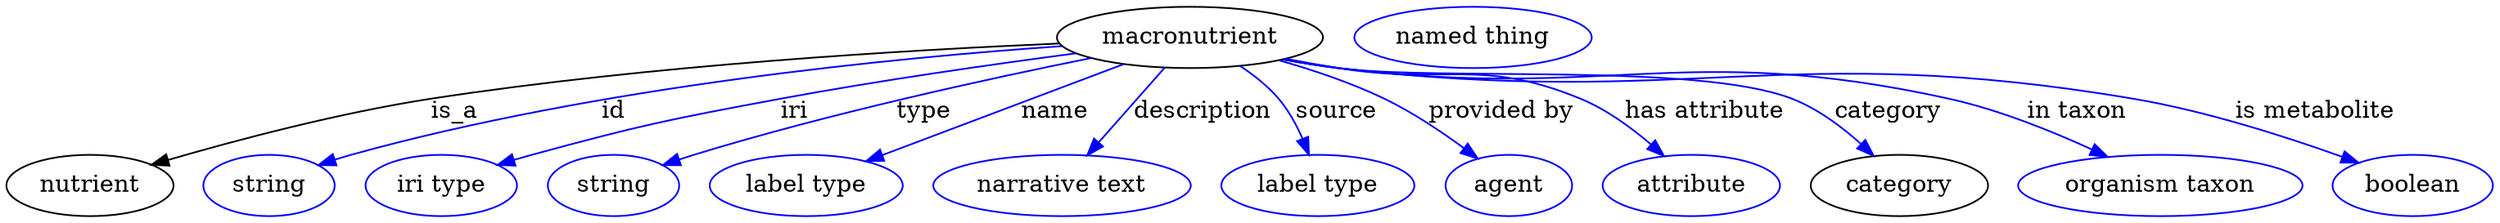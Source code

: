digraph {
	graph [bb="0,0,1457.5,123"];
	node [label="\N"];
	macronutrient	 [height=0.5,
		label=macronutrient,
		pos="693.75,105",
		width=2.1665];
	nutrient	 [height=0.5,
		pos="48.746,18",
		width=1.354];
	macronutrient -> nutrient	 [label=is_a,
		lp="262.75,61.5",
		pos="e,85.758,29.925 616.56,102.21 527.5,98.2 376.84,88.953 248.75,69 184.72,59.027 169.28,52.947 106.75,36 103.12,35.018 99.387,33.962 \
95.639,32.87"];
	id	 [color=blue,
		height=0.5,
		label=string,
		pos="153.75,18",
		width=1.0652];
	macronutrient -> id	 [color=blue,
		label=id,
		lp="341.75,61.5",
		pos="e,182.95,29.763 617.32,101.05 519.36,94.468 345.05,77.572 201.75,36 198.76,35.135 195.71,34.172 192.64,33.153",
		style=solid];
	iri	 [color=blue,
		height=0.5,
		label="iri type",
		pos="254.75,18",
		width=1.2277];
	macronutrient -> iri	 [color=blue,
		label=iri,
		lp="453.75,61.5",
		pos="e,288.6,29.775 624.51,96.688 574.61,90.275 505.77,80.56 445.75,69 384.25,57.155 368.95,53.252 308.75,36 305.37,35.032 301.88,33.985 \
298.39,32.9",
		style=solid];
	type	 [color=blue,
		height=0.5,
		label=string,
		pos="355.75,18",
		width=1.0652];
	macronutrient -> type	 [color=blue,
		label=type,
		lp="537.75,61.5",
		pos="e,384.89,29.77 633.68,93.483 574.34,81.469 481.31,60.922 402.75,36 400.01,35.133 397.21,34.193 394.4,33.212",
		style=solid];
	name	 [color=blue,
		height=0.5,
		label="label type",
		pos="468.75,18",
		width=1.5707];
	macronutrient -> name	 [color=blue,
		label=name,
		lp="614.75,61.5",
		pos="e,504.91,31.983 653.52,89.446 614.44,74.333 555.17,51.416 514.35,35.633",
		style=solid];
	description	 [color=blue,
		height=0.5,
		label="narrative text",
		pos="618.75,18",
		width=2.0943];
	macronutrient -> description	 [color=blue,
		label=description,
		lp="701.75,61.5",
		pos="e,634.01,35.706 678.21,86.974 667.37,74.409 652.77,57.466 640.74,43.517",
		style=solid];
	source	 [color=blue,
		height=0.5,
		label="label type",
		pos="768.75,18",
		width=1.5707];
	macronutrient -> source	 [color=blue,
		label=source,
		lp="781.25,61.5",
		pos="e,763.64,36.365 724.48,88.4 732.48,83.006 740.58,76.459 746.75,69 752.34,62.236 756.73,53.837 760.08,45.819",
		style=solid];
	"provided by"	 [color=blue,
		height=0.5,
		label=agent,
		pos="880.75,18",
		width=1.0291];
	macronutrient -> "provided by"	 [color=blue,
		label="provided by",
		lp="877.25,61.5",
		pos="e,862.23,33.855 748.27,91.997 768.17,86.248 790.49,78.585 809.75,69 825.46,61.177 841.47,50.012 854.3,40.122",
		style=solid];
	"has attribute"	 [color=blue,
		height=0.5,
		label=attribute,
		pos="987.75,18",
		width=1.4443];
	macronutrient -> "has attribute"	 [color=blue,
		label="has attribute",
		lp="996.75,61.5",
		pos="e,971.52,35.164 750.72,92.542 760.7,90.552 771.01,88.618 780.75,87 843.94,76.503 864.72,93.887 923.75,69 938.49,62.782 952.66,52.16 \
963.89,42.214",
		style=solid];
	category	 [height=0.5,
		pos="1109.7,18",
		width=1.4443];
	macronutrient -> category	 [color=blue,
		label=category,
		lp="1104.7,61.5",
		pos="e,1094.5,35.24 749.24,92.339 759.67,90.297 770.51,88.398 780.75,87 839.67,78.957 992.47,90.938 1047.7,69 1062.4,63.166 1076.3,52.485 \
1087.2,42.4",
		style=solid];
	"in taxon"	 [color=blue,
		height=0.5,
		label="organism taxon",
		pos="1262.7,18",
		width=2.3109];
	macronutrient -> "in taxon"	 [color=blue,
		label="in taxon",
		lp="1214.7,61.5",
		pos="e,1231.1,34.795 749.23,92.194 759.65,90.165 770.49,88.309 780.75,87 939.66,66.711 984.51,104.42 1140.7,69 1168.9,62.62 1198.8,50.212 \
1222,39.233",
		style=solid];
	"is metabolite"	 [color=blue,
		height=0.5,
		label=boolean,
		pos="1410.7,18",
		width=1.2999];
	macronutrient -> "is metabolite"	 [color=blue,
		label="is metabolite",
		lp="1354.7,61.5",
		pos="e,1378.3,31.005 748.75,92.188 759.32,90.134 770.33,88.269 780.75,87 986.93,61.872 1043,103.9 1247.7,69 1289.9,61.82 1336.2,46.565 \
1368.7,34.6",
		style=solid];
	"named thing_category"	 [color=blue,
		height=0.5,
		label="named thing",
		pos="859.75,105",
		width=1.9318];
}
